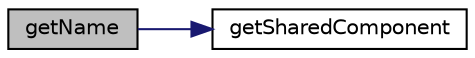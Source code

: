 digraph "getName"
{
  edge [fontname="Helvetica",fontsize="10",labelfontname="Helvetica",labelfontsize="10"];
  node [fontname="Helvetica",fontsize="10",shape=record];
  rankdir="LR";
  Node57 [label="getName",height=0.2,width=0.4,color="black", fillcolor="grey75", style="filled", fontcolor="black"];
  Node57 -> Node58 [color="midnightblue",fontsize="10",style="solid",fontname="Helvetica"];
  Node58 [label="getSharedComponent",height=0.2,width=0.4,color="black", fillcolor="white", style="filled",URL="$class_p_h_p_excel___style___font.html#a49e6e514d1dce7982e6864942bcb1f5d"];
}

